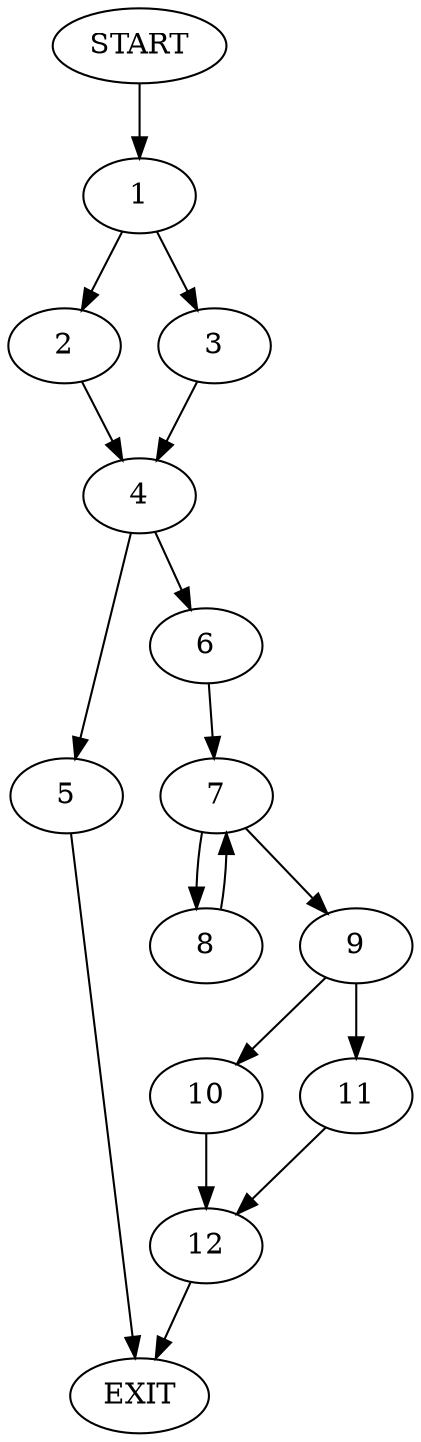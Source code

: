 digraph {
0 [label="START"]
13 [label="EXIT"]
0 -> 1
1 -> 2
1 -> 3
2 -> 4
3 -> 4
4 -> 5
4 -> 6
6 -> 7
5 -> 13
7 -> 8
7 -> 9
9 -> 10
9 -> 11
8 -> 7
11 -> 12
10 -> 12
12 -> 13
}

